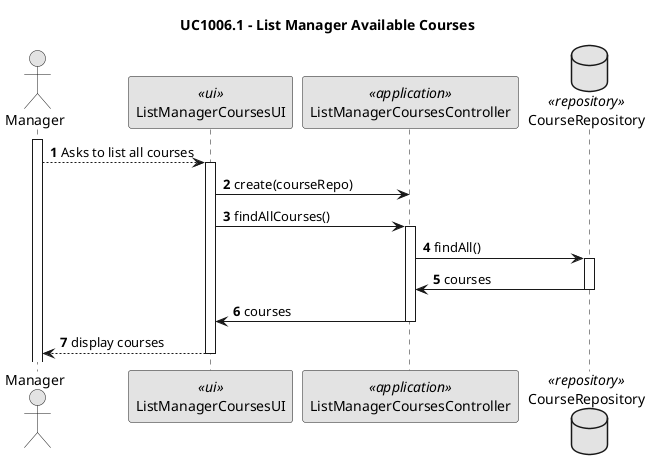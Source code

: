 @startuml

skinparam monochrome true
skinparam packageStyle rect
skinparam defaultFontName FG Virgil
skinparam shadowing false

'UC1006.1 - List Manager Available Courses

title UC1006.1 - List Manager Available Courses

autonumber
actor Manager as M
participant "ListManagerCoursesUI" as UI <<ui>>
participant "ListManagerCoursesController" as MC <<application>>
database "CourseRepository" as CR <<repository>>

activate M
M --> UI : Asks to list all courses
activate UI
UI -> MC : create(courseRepo)
UI -> MC : findAllCourses()
activate MC
MC -> CR : findAll()
activate CR
CR -> MC : courses
deactivate CR
MC -> UI : courses
deactivate MC
UI --> M : display courses
deactivate UI
@enduml
